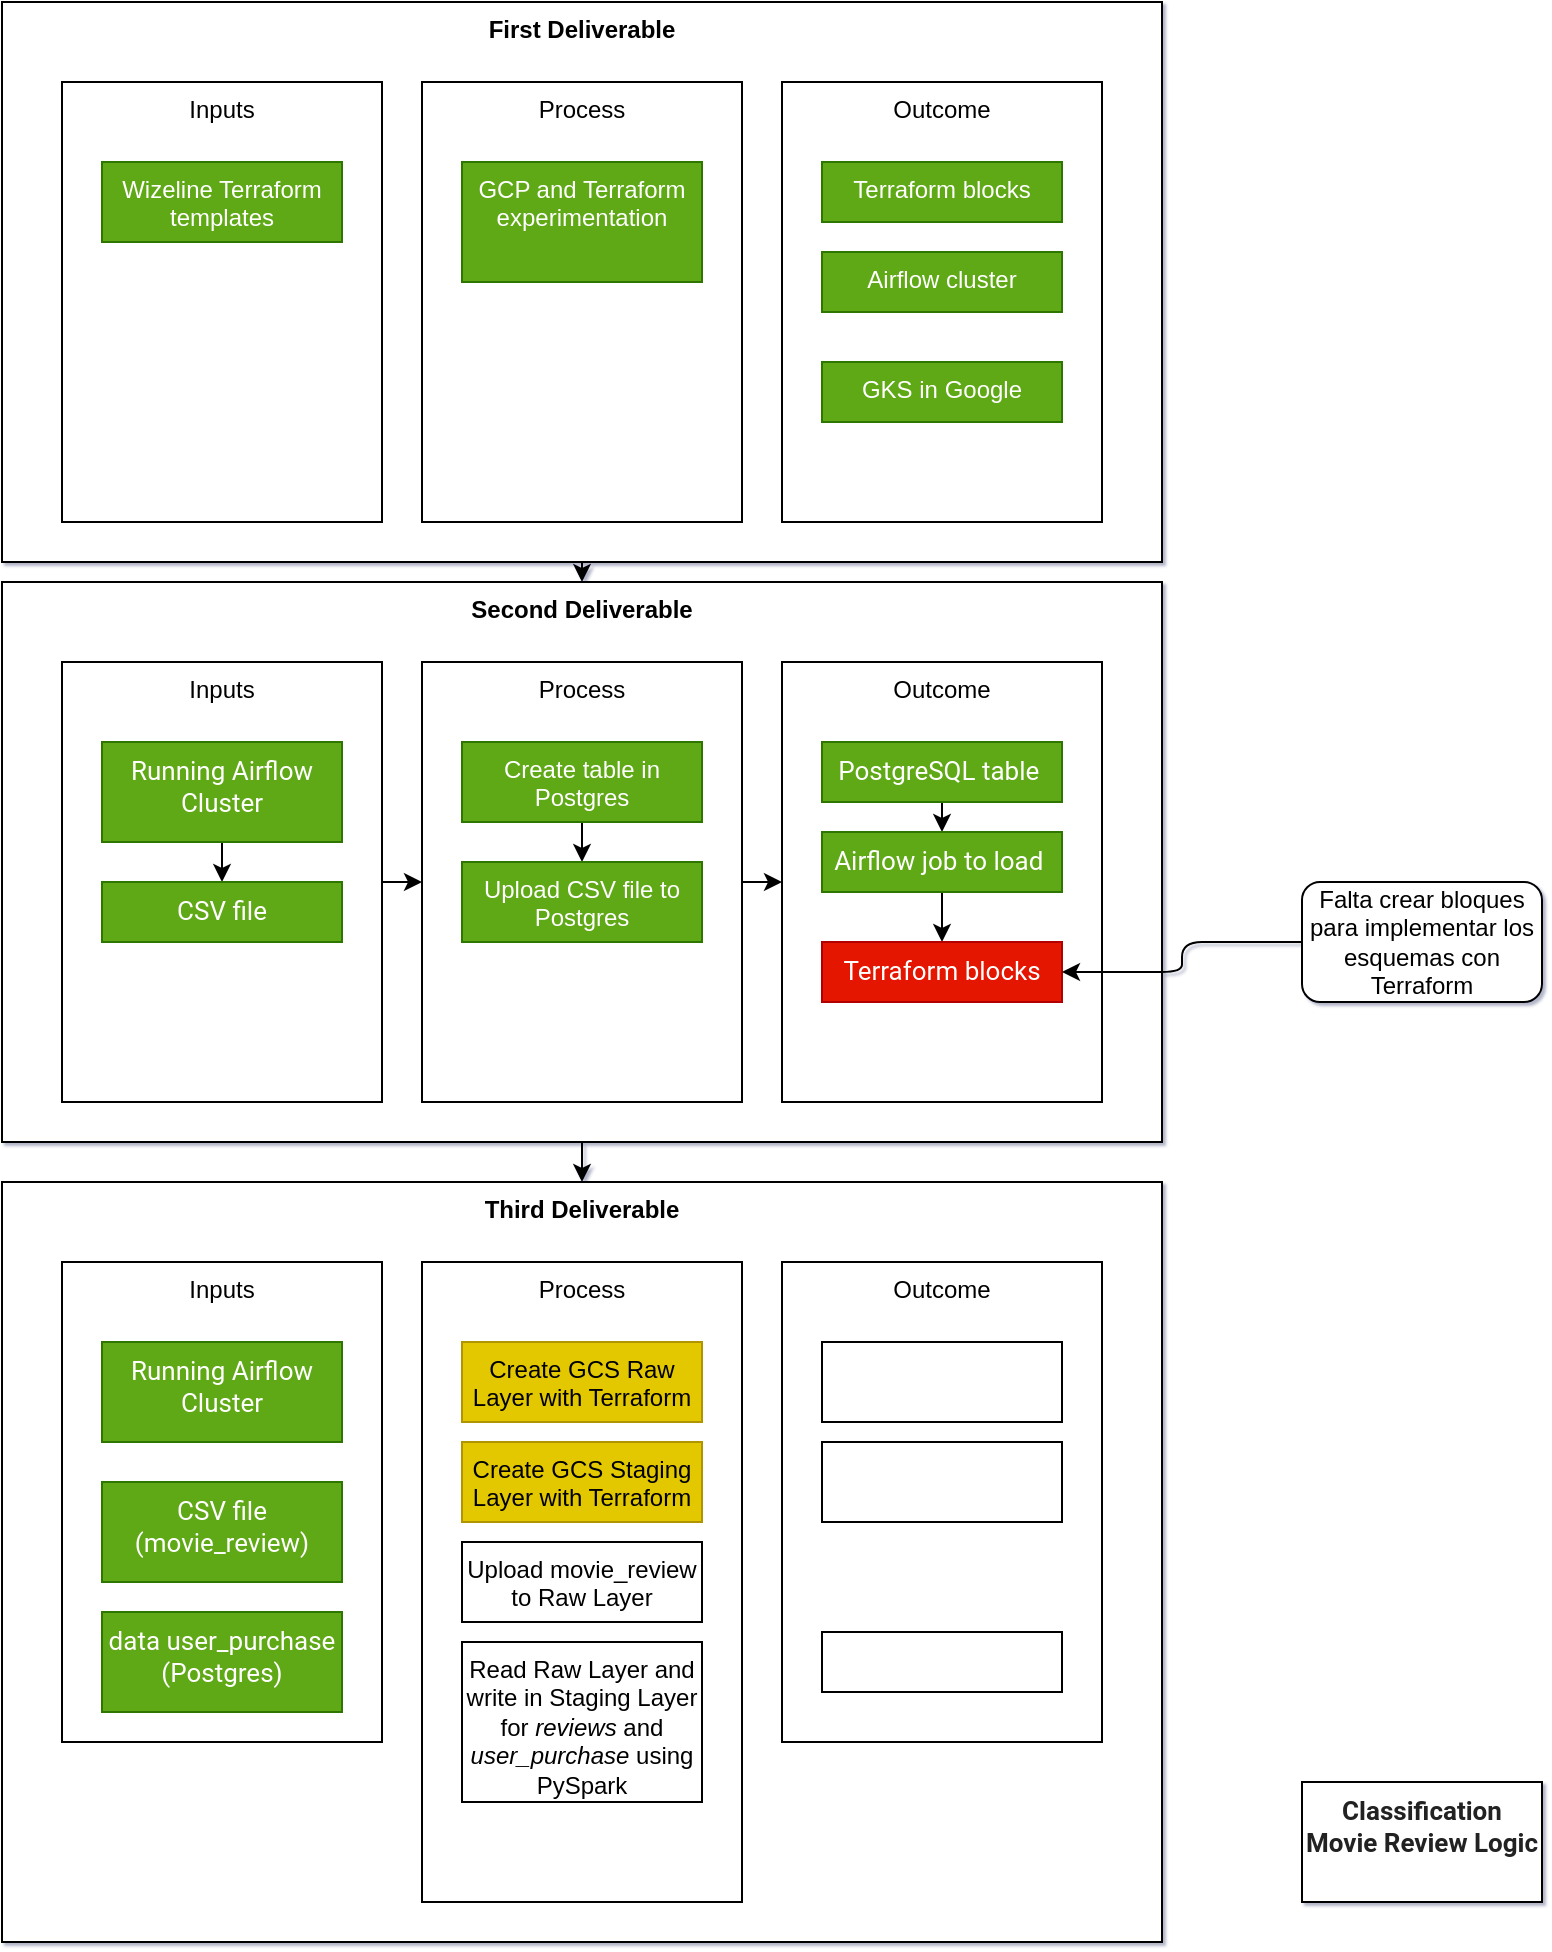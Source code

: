 <mxfile>
    <diagram id="8V2p5GTtyiAr9G_7mw0M" name="Page-1">
        <mxGraphModel dx="359" dy="587" grid="1" gridSize="10" guides="1" tooltips="1" connect="1" arrows="1" fold="1" page="1" pageScale="1" pageWidth="827" pageHeight="1169" math="0" shadow="1">
            <root>
                <mxCell id="0"/>
                <mxCell id="1" parent="0"/>
                <mxCell id="49" style="edgeStyle=none;html=1;exitX=0.5;exitY=1;exitDx=0;exitDy=0;entryX=0.5;entryY=0;entryDx=0;entryDy=0;" parent="1" source="2" target="17" edge="1">
                    <mxGeometry relative="1" as="geometry"/>
                </mxCell>
                <mxCell id="2" value="&lt;b&gt;First Deliverable&lt;/b&gt;" style="rounded=0;whiteSpace=wrap;html=1;verticalAlign=top;" parent="1" vertex="1">
                    <mxGeometry x="30" y="90" width="580" height="280" as="geometry"/>
                </mxCell>
                <mxCell id="6" value="Inputs" style="rounded=0;whiteSpace=wrap;html=1;verticalAlign=top;" parent="1" vertex="1">
                    <mxGeometry x="60" y="130" width="160" height="220" as="geometry"/>
                </mxCell>
                <mxCell id="7" value="Process" style="rounded=0;whiteSpace=wrap;html=1;verticalAlign=top;" parent="1" vertex="1">
                    <mxGeometry x="240" y="130" width="160" height="220" as="geometry"/>
                </mxCell>
                <mxCell id="8" value="Outcome" style="rounded=0;whiteSpace=wrap;html=1;verticalAlign=top;" parent="1" vertex="1">
                    <mxGeometry x="420" y="130" width="160" height="220" as="geometry"/>
                </mxCell>
                <mxCell id="10" value="Terraform blocks" style="rounded=0;whiteSpace=wrap;html=1;verticalAlign=top;fillColor=#60a917;strokeColor=#2D7600;fontColor=#ffffff;" parent="1" vertex="1">
                    <mxGeometry x="440" y="170" width="120" height="30" as="geometry"/>
                </mxCell>
                <mxCell id="11" value="Airflow cluster" style="rounded=0;whiteSpace=wrap;html=1;verticalAlign=top;fillColor=#60a917;strokeColor=#2D7600;fontColor=#ffffff;" parent="1" vertex="1">
                    <mxGeometry x="440" y="215" width="120" height="30" as="geometry"/>
                </mxCell>
                <mxCell id="12" value="GKS in Google" style="rounded=0;whiteSpace=wrap;html=1;verticalAlign=top;fillColor=#60a917;strokeColor=#2D7600;fontColor=#ffffff;" parent="1" vertex="1">
                    <mxGeometry x="440" y="270" width="120" height="30" as="geometry"/>
                </mxCell>
                <mxCell id="13" value="GCP and Terraform experimentation" style="rounded=0;whiteSpace=wrap;html=1;verticalAlign=top;fillColor=#60a917;strokeColor=#2D7600;fontColor=#ffffff;" parent="1" vertex="1">
                    <mxGeometry x="260" y="170" width="120" height="60" as="geometry"/>
                </mxCell>
                <mxCell id="15" value="Wizeline Terraform templates" style="rounded=0;whiteSpace=wrap;html=1;verticalAlign=top;fillColor=#60a917;strokeColor=#2D7600;fontColor=#ffffff;" parent="1" vertex="1">
                    <mxGeometry x="80" y="170" width="120" height="40" as="geometry"/>
                </mxCell>
                <mxCell id="51" style="edgeStyle=none;html=1;exitX=0.5;exitY=1;exitDx=0;exitDy=0;entryX=0.5;entryY=0;entryDx=0;entryDy=0;" parent="1" source="17" target="28" edge="1">
                    <mxGeometry relative="1" as="geometry"/>
                </mxCell>
                <mxCell id="17" value="&lt;b&gt;Second Deliverable&lt;/b&gt;" style="rounded=0;whiteSpace=wrap;html=1;verticalAlign=top;" parent="1" vertex="1">
                    <mxGeometry x="30" y="380" width="580" height="280" as="geometry"/>
                </mxCell>
                <mxCell id="qKOImwLADO8gIcDNU8Lh-56" style="edgeStyle=orthogonalEdgeStyle;html=1;exitX=1;exitY=0.5;exitDx=0;exitDy=0;entryX=0;entryY=0.5;entryDx=0;entryDy=0;" parent="1" source="18" target="19" edge="1">
                    <mxGeometry relative="1" as="geometry"/>
                </mxCell>
                <mxCell id="18" value="Inputs" style="rounded=0;whiteSpace=wrap;html=1;verticalAlign=top;" parent="1" vertex="1">
                    <mxGeometry x="60" y="420" width="160" height="220" as="geometry"/>
                </mxCell>
                <mxCell id="qKOImwLADO8gIcDNU8Lh-57" style="edgeStyle=orthogonalEdgeStyle;html=1;exitX=1;exitY=0.5;exitDx=0;exitDy=0;entryX=0;entryY=0.5;entryDx=0;entryDy=0;" parent="1" source="19" target="20" edge="1">
                    <mxGeometry relative="1" as="geometry"/>
                </mxCell>
                <mxCell id="19" value="Process" style="rounded=0;whiteSpace=wrap;html=1;verticalAlign=top;" parent="1" vertex="1">
                    <mxGeometry x="240" y="420" width="160" height="220" as="geometry"/>
                </mxCell>
                <mxCell id="20" value="Outcome" style="rounded=0;whiteSpace=wrap;html=1;verticalAlign=top;" parent="1" vertex="1">
                    <mxGeometry x="420" y="420" width="160" height="220" as="geometry"/>
                </mxCell>
                <mxCell id="47" style="edgeStyle=none;html=1;exitX=0.5;exitY=1;exitDx=0;exitDy=0;entryX=0.5;entryY=0;entryDx=0;entryDy=0;" parent="1" source="21" target="22" edge="1">
                    <mxGeometry relative="1" as="geometry"/>
                </mxCell>
                <mxCell id="21" value="&lt;span style=&quot;font-family: roboto, helvetica, arial, sans-serif; font-size: 13px; text-align: left;&quot;&gt;PostgreSQL table&amp;nbsp;&lt;/span&gt;" style="rounded=0;whiteSpace=wrap;html=1;verticalAlign=top;fontColor=#ffffff;fillColor=#60a917;strokeColor=#2D7600;" parent="1" vertex="1">
                    <mxGeometry x="440" y="460" width="120" height="30" as="geometry"/>
                </mxCell>
                <mxCell id="48" style="edgeStyle=none;html=1;exitX=0.5;exitY=1;exitDx=0;exitDy=0;entryX=0.5;entryY=0;entryDx=0;entryDy=0;" parent="1" source="22" target="23" edge="1">
                    <mxGeometry relative="1" as="geometry"/>
                </mxCell>
                <mxCell id="22" value="&lt;span style=&quot;font-family: roboto, helvetica, arial, sans-serif; font-size: 13px; text-align: left;&quot;&gt;Airflow job to load&amp;nbsp;&lt;/span&gt;" style="rounded=0;whiteSpace=wrap;html=1;verticalAlign=top;fontColor=#ffffff;fillColor=#60a917;strokeColor=#2D7600;" parent="1" vertex="1">
                    <mxGeometry x="440" y="505" width="120" height="30" as="geometry"/>
                </mxCell>
                <mxCell id="23" value="&lt;span style=&quot;font-family: roboto, helvetica, arial, sans-serif; font-size: 13px; text-align: left;&quot;&gt;Terraform blocks&lt;/span&gt;" style="rounded=0;whiteSpace=wrap;html=1;verticalAlign=top;fontColor=#ffffff;fillColor=#e51400;strokeColor=#B20000;" parent="1" vertex="1">
                    <mxGeometry x="440" y="560" width="120" height="30" as="geometry"/>
                </mxCell>
                <mxCell id="46" style="edgeStyle=none;html=1;exitX=0.5;exitY=1;exitDx=0;exitDy=0;entryX=0.5;entryY=0;entryDx=0;entryDy=0;" parent="1" source="24" target="26" edge="1">
                    <mxGeometry relative="1" as="geometry"/>
                </mxCell>
                <mxCell id="24" value="Create table in Postgres" style="rounded=0;whiteSpace=wrap;html=1;verticalAlign=top;fillColor=#60a917;strokeColor=#2D7600;fontColor=#ffffff;" parent="1" vertex="1">
                    <mxGeometry x="260" y="460" width="120" height="40" as="geometry"/>
                </mxCell>
                <mxCell id="26" value="Upload CSV file to Postgres" style="rounded=0;whiteSpace=wrap;html=1;verticalAlign=top;fillColor=#60a917;strokeColor=#2D7600;fontColor=#ffffff;" parent="1" vertex="1">
                    <mxGeometry x="260" y="520" width="120" height="40" as="geometry"/>
                </mxCell>
                <mxCell id="45" style="edgeStyle=none;html=1;exitX=0.5;exitY=1;exitDx=0;exitDy=0;entryX=0.5;entryY=0;entryDx=0;entryDy=0;" parent="1" source="25" target="27" edge="1">
                    <mxGeometry relative="1" as="geometry"/>
                </mxCell>
                <mxCell id="25" value="&lt;span style=&quot;font-family: &amp;#34;roboto&amp;#34; , &amp;#34;helvetica&amp;#34; , &amp;#34;arial&amp;#34; , sans-serif ; font-size: 13px ; text-align: left&quot;&gt;&lt;font color=&quot;#ffffff&quot;&gt;Running Airflow Cluster&lt;/font&gt;&lt;/span&gt;" style="rounded=0;whiteSpace=wrap;html=1;verticalAlign=top;fillColor=#60a917;strokeColor=#2D7600;fontColor=#ffffff;" parent="1" vertex="1">
                    <mxGeometry x="80" y="460" width="120" height="50" as="geometry"/>
                </mxCell>
                <mxCell id="27" value="&lt;span style=&quot;font-family: &amp;#34;roboto&amp;#34; , &amp;#34;helvetica&amp;#34; , &amp;#34;arial&amp;#34; , sans-serif ; font-size: 13px ; text-align: left&quot;&gt;&lt;font color=&quot;#ffffff&quot;&gt;CSV file&lt;/font&gt;&lt;/span&gt;" style="rounded=0;whiteSpace=wrap;html=1;verticalAlign=top;fillColor=#60a917;strokeColor=#2D7600;fontColor=#ffffff;" parent="1" vertex="1">
                    <mxGeometry x="80" y="530" width="120" height="30" as="geometry"/>
                </mxCell>
                <mxCell id="28" value="&lt;b&gt;Third Deliverable&lt;/b&gt;" style="rounded=0;whiteSpace=wrap;html=1;verticalAlign=top;" parent="1" vertex="1">
                    <mxGeometry x="30" y="680" width="580" height="380" as="geometry"/>
                </mxCell>
                <mxCell id="29" value="Inputs" style="rounded=0;whiteSpace=wrap;html=1;verticalAlign=top;" parent="1" vertex="1">
                    <mxGeometry x="60" y="720" width="160" height="240" as="geometry"/>
                </mxCell>
                <mxCell id="30" value="Process" style="rounded=0;whiteSpace=wrap;html=1;verticalAlign=top;" parent="1" vertex="1">
                    <mxGeometry x="240" y="720" width="160" height="320" as="geometry"/>
                </mxCell>
                <mxCell id="31" value="Outcome" style="rounded=0;whiteSpace=wrap;html=1;verticalAlign=top;" parent="1" vertex="1">
                    <mxGeometry x="420" y="720" width="160" height="240" as="geometry"/>
                </mxCell>
                <mxCell id="32" value="&lt;span style=&quot;font-family: &amp;#34;roboto&amp;#34; , &amp;#34;helvetica&amp;#34; , &amp;#34;arial&amp;#34; , sans-serif ; font-size: 13px ; text-align: left&quot;&gt;reviews in Staging Layer&lt;/span&gt;" style="rounded=0;whiteSpace=wrap;html=1;verticalAlign=top;fontColor=#FFFFFF;" parent="1" vertex="1">
                    <mxGeometry x="440" y="760" width="120" height="40" as="geometry"/>
                </mxCell>
                <mxCell id="34" value="&lt;span style=&quot;font-family: roboto, helvetica, arial, sans-serif; font-size: 13px; text-align: left;&quot;&gt;Terraform blocks&lt;/span&gt;" style="rounded=0;whiteSpace=wrap;html=1;verticalAlign=top;fontColor=#FFFFFF;" parent="1" vertex="1">
                    <mxGeometry x="440" y="905" width="120" height="30" as="geometry"/>
                </mxCell>
                <mxCell id="35" value="Create GCS Raw Layer with Terraform" style="rounded=0;whiteSpace=wrap;html=1;verticalAlign=top;fillColor=#e3c800;strokeColor=#B09500;fontColor=#000000;" parent="1" vertex="1">
                    <mxGeometry x="260" y="760" width="120" height="40" as="geometry"/>
                </mxCell>
                <mxCell id="36" value="Create GCS Staging Layer with Terraform" style="rounded=0;whiteSpace=wrap;html=1;verticalAlign=top;fillColor=#e3c800;strokeColor=#B09500;fontColor=#000000;" parent="1" vertex="1">
                    <mxGeometry x="260" y="810" width="120" height="40" as="geometry"/>
                </mxCell>
                <mxCell id="39" value="Upload movie_review to Raw Layer" style="rounded=0;whiteSpace=wrap;html=1;verticalAlign=top;" parent="1" vertex="1">
                    <mxGeometry x="260" y="860" width="120" height="40" as="geometry"/>
                </mxCell>
                <mxCell id="40" value="Read Raw Layer and write in Staging Layer for &lt;i&gt;reviews&lt;/i&gt; and &lt;i&gt;user_purchase &lt;/i&gt;using PySpark" style="rounded=0;whiteSpace=wrap;html=1;verticalAlign=top;" parent="1" vertex="1">
                    <mxGeometry x="260" y="910" width="120" height="80" as="geometry"/>
                </mxCell>
                <mxCell id="37" value="&lt;span style=&quot;font-family: &amp;#34;roboto&amp;#34; , &amp;#34;helvetica&amp;#34; , &amp;#34;arial&amp;#34; , sans-serif ; font-size: 13px ; text-align: left&quot;&gt;&lt;font color=&quot;#ffffff&quot;&gt;Running Airflow Cluster&lt;/font&gt;&lt;/span&gt;" style="rounded=0;whiteSpace=wrap;html=1;verticalAlign=top;fillColor=#60a917;strokeColor=#2D7600;fontColor=#ffffff;" parent="1" vertex="1">
                    <mxGeometry x="80" y="760" width="120" height="50" as="geometry"/>
                </mxCell>
                <mxCell id="38" value="&lt;span style=&quot;font-family: &amp;#34;roboto&amp;#34; , &amp;#34;helvetica&amp;#34; , &amp;#34;arial&amp;#34; , sans-serif ; font-size: 13px ; text-align: left&quot;&gt;&lt;font color=&quot;#ffffff&quot;&gt;CSV file (movie_review)&lt;/font&gt;&lt;/span&gt;" style="rounded=0;whiteSpace=wrap;html=1;verticalAlign=top;fillColor=#60a917;strokeColor=#2D7600;fontColor=#ffffff;" parent="1" vertex="1">
                    <mxGeometry x="80" y="830" width="120" height="50" as="geometry"/>
                </mxCell>
                <mxCell id="41" value="&lt;b style=&quot;color: rgba(0 , 0 , 0 , 0.87) ; font-family: &amp;#34;roboto&amp;#34; , &amp;#34;helvetica&amp;#34; , &amp;#34;arial&amp;#34; , sans-serif ; font-size: 13px ; text-align: left&quot;&gt;Classification Movie Review Logic&lt;/b&gt;" style="rounded=0;whiteSpace=wrap;html=1;fontColor=#FFFFFF;verticalAlign=top;" parent="1" vertex="1">
                    <mxGeometry x="680" y="980" width="120" height="60" as="geometry"/>
                </mxCell>
                <mxCell id="43" value="&lt;span style=&quot;font-family: &amp;#34;roboto&amp;#34; , &amp;#34;helvetica&amp;#34; , &amp;#34;arial&amp;#34; , sans-serif ; font-size: 13px ; text-align: left&quot;&gt;reviews in Staging Layer&lt;/span&gt;" style="rounded=0;whiteSpace=wrap;html=1;verticalAlign=top;fontColor=#FFFFFF;" parent="1" vertex="1">
                    <mxGeometry x="440" y="810" width="120" height="40" as="geometry"/>
                </mxCell>
                <mxCell id="56" style="edgeStyle=orthogonalEdgeStyle;html=1;entryX=1;entryY=0.5;entryDx=0;entryDy=0;" parent="1" source="55" target="23" edge="1">
                    <mxGeometry relative="1" as="geometry"/>
                </mxCell>
                <mxCell id="55" value="&lt;span&gt;Falta crear bloques para implementar los esquemas con Terraform&lt;/span&gt;" style="rounded=1;whiteSpace=wrap;html=1;" parent="1" vertex="1">
                    <mxGeometry x="680" y="530" width="120" height="60" as="geometry"/>
                </mxCell>
                <mxCell id="59" value="&lt;span style=&quot;font-family: &amp;#34;roboto&amp;#34; , &amp;#34;helvetica&amp;#34; , &amp;#34;arial&amp;#34; , sans-serif ; font-size: 13px ; text-align: left&quot;&gt;&lt;font color=&quot;#ffffff&quot;&gt;data user_purchase (Postgres)&lt;/font&gt;&lt;/span&gt;" style="rounded=0;whiteSpace=wrap;html=1;verticalAlign=top;fillColor=#60a917;strokeColor=#2D7600;fontColor=#ffffff;" vertex="1" parent="1">
                    <mxGeometry x="80" y="895" width="120" height="50" as="geometry"/>
                </mxCell>
            </root>
        </mxGraphModel>
    </diagram>
    <diagram id="yTCZ5yO_yN-yhfAlQf6S" name="Page-2">
        <mxGraphModel dx="858" dy="432" grid="1" gridSize="10" guides="1" tooltips="1" connect="1" arrows="1" fold="1" page="1" pageScale="1" pageWidth="827" pageHeight="1169" math="0" shadow="0">
            <root>
                <mxCell id="nNVUU9u-m0MmgdSGEYc2-0"/>
                <mxCell id="nNVUU9u-m0MmgdSGEYc2-1" parent="nNVUU9u-m0MmgdSGEYc2-0"/>
            </root>
        </mxGraphModel>
    </diagram>
</mxfile>
